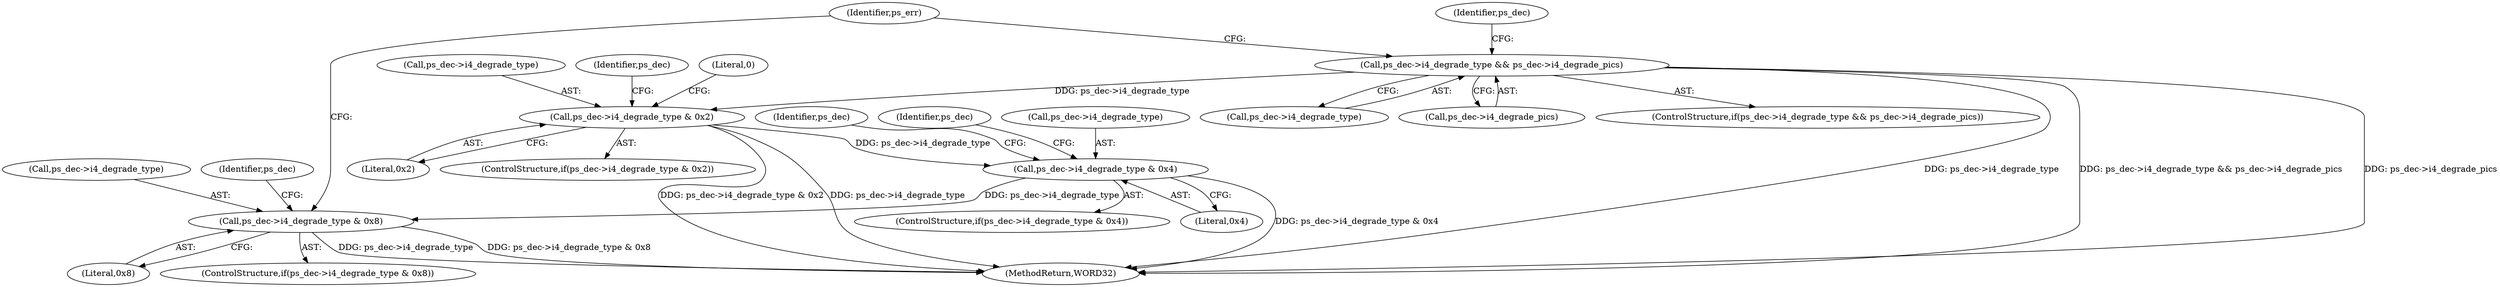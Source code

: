 digraph "0_Android_a78887bcffbc2995cf9ed72e0697acf560875e9e_3@pointer" {
"1000431" [label="(Call,ps_dec->i4_degrade_type & 0x8)"];
"1000420" [label="(Call,ps_dec->i4_degrade_type & 0x4)"];
"1000402" [label="(Call,ps_dec->i4_degrade_type & 0x2)"];
"1000326" [label="(Call,ps_dec->i4_degrade_type && ps_dec->i4_degrade_pics)"];
"1000414" [label="(Literal,0)"];
"1000337" [label="(Identifier,ps_dec)"];
"1002052" [label="(MethodReturn,WORD32)"];
"1000421" [label="(Call,ps_dec->i4_degrade_type)"];
"1000438" [label="(Identifier,ps_dec)"];
"1000326" [label="(Call,ps_dec->i4_degrade_type && ps_dec->i4_degrade_pics)"];
"1000419" [label="(ControlStructure,if(ps_dec->i4_degrade_type & 0x4))"];
"1000427" [label="(Identifier,ps_dec)"];
"1000450" [label="(Identifier,ps_err)"];
"1000403" [label="(Call,ps_dec->i4_degrade_type)"];
"1000420" [label="(Call,ps_dec->i4_degrade_type & 0x4)"];
"1000327" [label="(Call,ps_dec->i4_degrade_type)"];
"1000432" [label="(Call,ps_dec->i4_degrade_type)"];
"1000330" [label="(Call,ps_dec->i4_degrade_pics)"];
"1000409" [label="(Identifier,ps_dec)"];
"1000435" [label="(Literal,0x8)"];
"1000325" [label="(ControlStructure,if(ps_dec->i4_degrade_type && ps_dec->i4_degrade_pics))"];
"1000406" [label="(Literal,0x2)"];
"1000431" [label="(Call,ps_dec->i4_degrade_type & 0x8)"];
"1000430" [label="(ControlStructure,if(ps_dec->i4_degrade_type & 0x8))"];
"1000424" [label="(Literal,0x4)"];
"1000433" [label="(Identifier,ps_dec)"];
"1000401" [label="(ControlStructure,if(ps_dec->i4_degrade_type & 0x2))"];
"1000402" [label="(Call,ps_dec->i4_degrade_type & 0x2)"];
"1000431" -> "1000430"  [label="AST: "];
"1000431" -> "1000435"  [label="CFG: "];
"1000432" -> "1000431"  [label="AST: "];
"1000435" -> "1000431"  [label="AST: "];
"1000438" -> "1000431"  [label="CFG: "];
"1000450" -> "1000431"  [label="CFG: "];
"1000431" -> "1002052"  [label="DDG: ps_dec->i4_degrade_type"];
"1000431" -> "1002052"  [label="DDG: ps_dec->i4_degrade_type & 0x8"];
"1000420" -> "1000431"  [label="DDG: ps_dec->i4_degrade_type"];
"1000420" -> "1000419"  [label="AST: "];
"1000420" -> "1000424"  [label="CFG: "];
"1000421" -> "1000420"  [label="AST: "];
"1000424" -> "1000420"  [label="AST: "];
"1000427" -> "1000420"  [label="CFG: "];
"1000433" -> "1000420"  [label="CFG: "];
"1000420" -> "1002052"  [label="DDG: ps_dec->i4_degrade_type & 0x4"];
"1000402" -> "1000420"  [label="DDG: ps_dec->i4_degrade_type"];
"1000402" -> "1000401"  [label="AST: "];
"1000402" -> "1000406"  [label="CFG: "];
"1000403" -> "1000402"  [label="AST: "];
"1000406" -> "1000402"  [label="AST: "];
"1000409" -> "1000402"  [label="CFG: "];
"1000414" -> "1000402"  [label="CFG: "];
"1000402" -> "1002052"  [label="DDG: ps_dec->i4_degrade_type & 0x2"];
"1000402" -> "1002052"  [label="DDG: ps_dec->i4_degrade_type"];
"1000326" -> "1000402"  [label="DDG: ps_dec->i4_degrade_type"];
"1000326" -> "1000325"  [label="AST: "];
"1000326" -> "1000327"  [label="CFG: "];
"1000326" -> "1000330"  [label="CFG: "];
"1000327" -> "1000326"  [label="AST: "];
"1000330" -> "1000326"  [label="AST: "];
"1000337" -> "1000326"  [label="CFG: "];
"1000450" -> "1000326"  [label="CFG: "];
"1000326" -> "1002052"  [label="DDG: ps_dec->i4_degrade_type && ps_dec->i4_degrade_pics"];
"1000326" -> "1002052"  [label="DDG: ps_dec->i4_degrade_pics"];
"1000326" -> "1002052"  [label="DDG: ps_dec->i4_degrade_type"];
}
